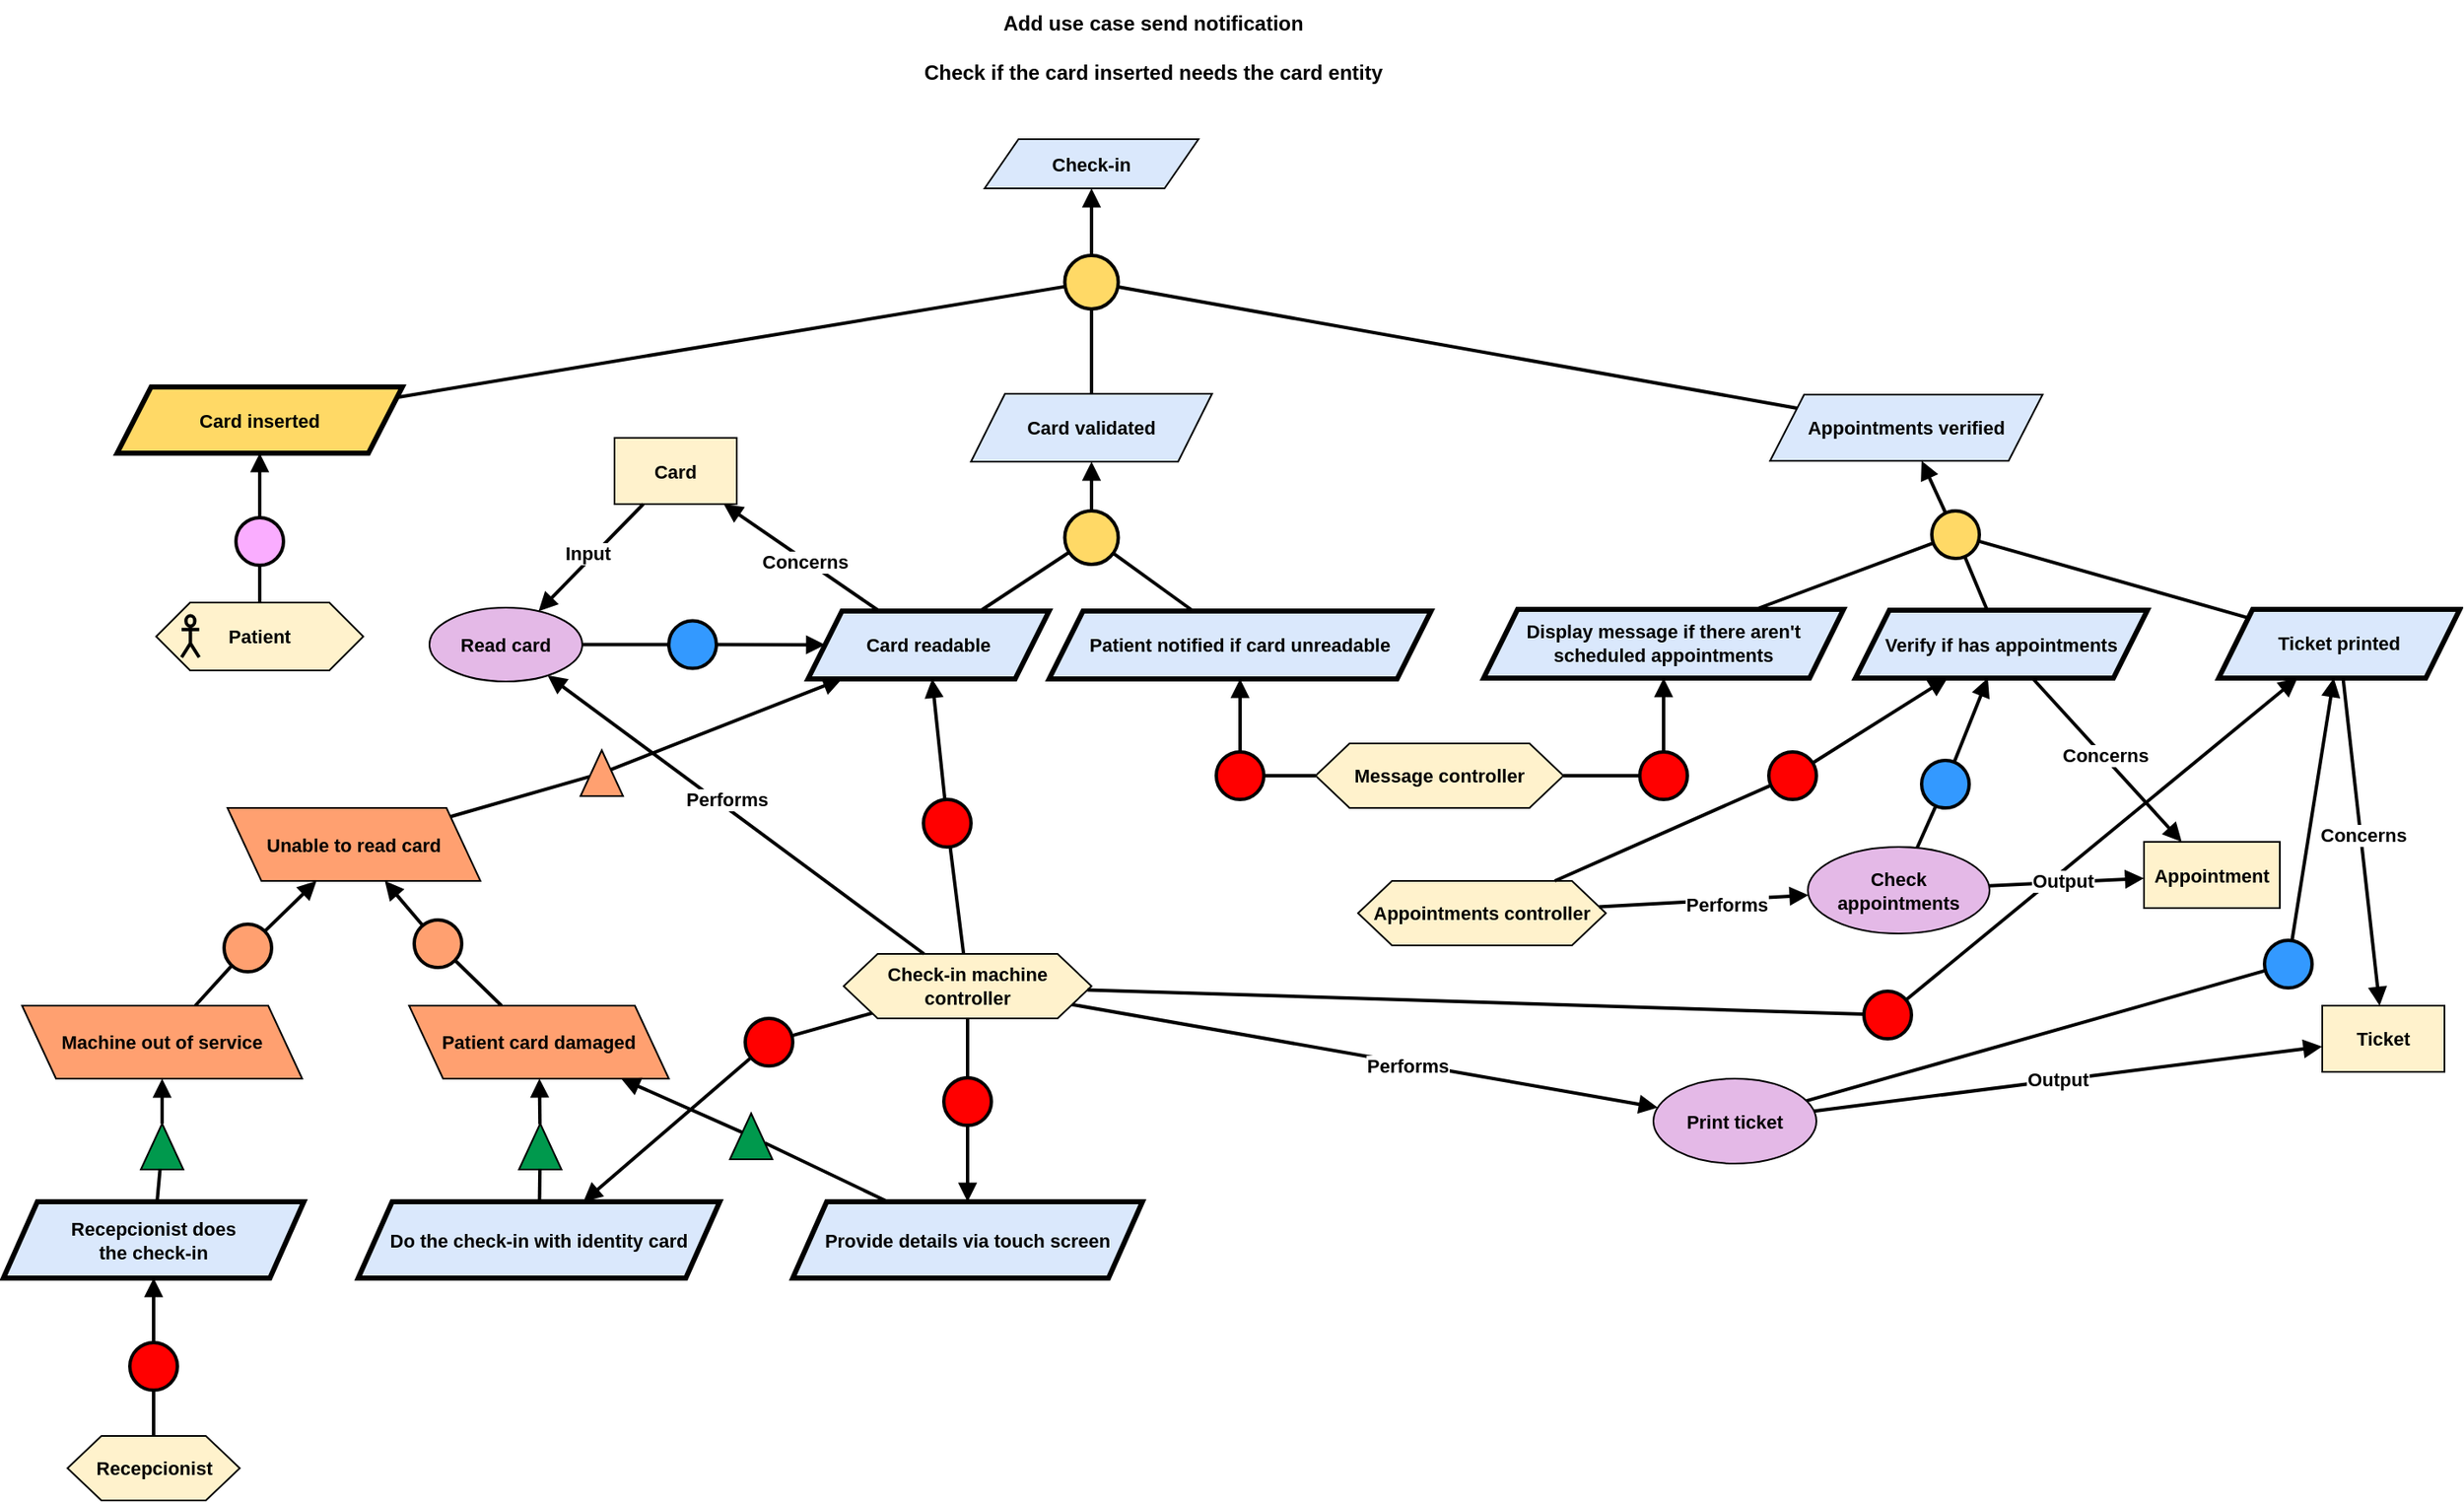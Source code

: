 <mxfile version="24.4.10" type="github">
  <diagram name="Page-1" id="M_wEQLcIumDKBrQ4-JNB">
    <mxGraphModel dx="6541" dy="-281" grid="0" gridSize="10" guides="1" tooltips="1" connect="1" arrows="1" fold="1" page="0" pageScale="1" pageWidth="827" pageHeight="1169" math="0" shadow="0">
      <root>
        <mxCell id="0" />
        <mxCell id="1" parent="0" />
        <mxCell id="zLI2AMJi-wSZZjypVPkk-1" value="&lt;b&gt;Card inserted&lt;/b&gt;" style="shape=parallelogram;perimeter=parallelogramPerimeter;whiteSpace=wrap;html=1;fixedSize=1;fillColor=#FFD966;strokeColor=#000000;strokeWidth=3;fontFamily=Helvetica;fontSize=11;fontColor=default;labelBackgroundColor=none;" parent="1" vertex="1">
          <mxGeometry x="-5234" y="1269" width="168" height="39" as="geometry" />
        </mxCell>
        <mxCell id="zLI2AMJi-wSZZjypVPkk-2" value="" style="ellipse;whiteSpace=wrap;html=1;aspect=fixed;fillColor=#FAADFF;strokeWidth=2;fontFamily=Helvetica;fontSize=11;fontColor=default;labelBackgroundColor=default;" parent="1" vertex="1">
          <mxGeometry x="-5164" y="1346" width="28" height="28" as="geometry" />
        </mxCell>
        <mxCell id="zLI2AMJi-wSZZjypVPkk-3" value="" style="endArrow=block;html=1;rounded=0;endFill=1;strokeWidth=2;strokeColor=default;align=center;verticalAlign=middle;fontFamily=Helvetica;fontSize=11;fontColor=default;labelBackgroundColor=default;" parent="1" source="zLI2AMJi-wSZZjypVPkk-2" target="zLI2AMJi-wSZZjypVPkk-1" edge="1">
          <mxGeometry width="50" height="50" relative="1" as="geometry">
            <mxPoint x="-5184.065" y="1419.222" as="sourcePoint" />
            <mxPoint x="-4910.758" y="1511.844" as="targetPoint" />
          </mxGeometry>
        </mxCell>
        <mxCell id="zLI2AMJi-wSZZjypVPkk-4" value="" style="endArrow=none;html=1;rounded=0;strokeWidth=2;strokeColor=default;align=center;verticalAlign=middle;fontFamily=Helvetica;fontSize=11;fontColor=default;labelBackgroundColor=default;" parent="1" source="zLI2AMJi-wSZZjypVPkk-20" target="zLI2AMJi-wSZZjypVPkk-2" edge="1">
          <mxGeometry width="50" height="50" relative="1" as="geometry">
            <mxPoint x="-5234.676" y="1420" as="sourcePoint" />
            <mxPoint x="-5160.06" y="1417.25" as="targetPoint" />
          </mxGeometry>
        </mxCell>
        <mxCell id="zLI2AMJi-wSZZjypVPkk-5" value="" style="ellipse;whiteSpace=wrap;html=1;aspect=fixed;fillColor=#FFD966;strokeWidth=2;" parent="1" vertex="1">
          <mxGeometry x="-4675.75" y="1191.5" width="31.5" height="31.5" as="geometry" />
        </mxCell>
        <mxCell id="zLI2AMJi-wSZZjypVPkk-6" value="" style="endArrow=none;html=1;rounded=0;strokeWidth=2;" parent="1" source="zLI2AMJi-wSZZjypVPkk-1" target="zLI2AMJi-wSZZjypVPkk-5" edge="1">
          <mxGeometry width="50" height="50" relative="1" as="geometry">
            <mxPoint x="-4718" y="1317" as="sourcePoint" />
            <mxPoint x="-4693" y="1253" as="targetPoint" />
          </mxGeometry>
        </mxCell>
        <mxCell id="zLI2AMJi-wSZZjypVPkk-7" value="" style="endArrow=block;html=1;rounded=0;endFill=1;strokeWidth=2;" parent="1" source="zLI2AMJi-wSZZjypVPkk-5" target="zLI2AMJi-wSZZjypVPkk-8" edge="1">
          <mxGeometry width="50" height="50" relative="1" as="geometry">
            <mxPoint x="-4659.75" y="1192" as="sourcePoint" />
            <mxPoint x="-4660" y="1125" as="targetPoint" />
          </mxGeometry>
        </mxCell>
        <mxCell id="zLI2AMJi-wSZZjypVPkk-8" value="&lt;b&gt;Check-in&lt;/b&gt;" style="shape=parallelogram;perimeter=parallelogramPerimeter;whiteSpace=wrap;html=1;fixedSize=1;fillColor=#dae8fc;strokeColor=#000000;fontFamily=Helvetica;fontSize=11;fontColor=default;labelBackgroundColor=none;" parent="1" vertex="1">
          <mxGeometry x="-4723" y="1123" width="126" height="29" as="geometry" />
        </mxCell>
        <mxCell id="zLI2AMJi-wSZZjypVPkk-9" value="&lt;b&gt;Appointments verified&lt;/b&gt;" style="shape=parallelogram;perimeter=parallelogramPerimeter;whiteSpace=wrap;html=1;fixedSize=1;fillColor=#dae8fc;strokeColor=#000000;fontFamily=Helvetica;fontSize=11;fontColor=default;labelBackgroundColor=none;" parent="1" vertex="1">
          <mxGeometry x="-4260.24" y="1273.5" width="160.49" height="39" as="geometry" />
        </mxCell>
        <mxCell id="zLI2AMJi-wSZZjypVPkk-10" value="&lt;div&gt;&lt;b&gt;Check-in machine controller&lt;/b&gt;&lt;/div&gt;" style="shape=hexagon;perimeter=hexagonPerimeter2;whiteSpace=wrap;html=1;fixedSize=1;fillColor=#FFF2CC;fontFamily=Helvetica;fontSize=11;fontColor=default;labelBackgroundColor=none;" parent="1" vertex="1">
          <mxGeometry x="-4806" y="1603" width="146" height="38" as="geometry" />
        </mxCell>
        <mxCell id="zLI2AMJi-wSZZjypVPkk-11" value="" style="ellipse;whiteSpace=wrap;html=1;aspect=fixed;fillColor=#FF0000;strokeWidth=2;" parent="1" vertex="1">
          <mxGeometry x="-4205" y="1625.0" width="28" height="28" as="geometry" />
        </mxCell>
        <mxCell id="zLI2AMJi-wSZZjypVPkk-12" value="" style="endArrow=none;html=1;rounded=0;strokeWidth=2;" parent="1" source="zLI2AMJi-wSZZjypVPkk-10" target="zLI2AMJi-wSZZjypVPkk-11" edge="1">
          <mxGeometry width="50" height="50" relative="1" as="geometry">
            <mxPoint x="-4173.24" y="1624.1" as="sourcePoint" />
            <mxPoint x="-4143.24" y="1611.1" as="targetPoint" />
          </mxGeometry>
        </mxCell>
        <mxCell id="zLI2AMJi-wSZZjypVPkk-13" value="" style="endArrow=block;html=1;rounded=0;endFill=1;strokeWidth=2;" parent="1" source="zLI2AMJi-wSZZjypVPkk-11" target="zLI2AMJi-wSZZjypVPkk-17" edge="1">
          <mxGeometry width="50" height="50" relative="1" as="geometry">
            <mxPoint x="-4146.24" y="1620.1" as="sourcePoint" />
            <mxPoint x="-4090.331" y="1608.628" as="targetPoint" />
          </mxGeometry>
        </mxCell>
        <mxCell id="zLI2AMJi-wSZZjypVPkk-14" value="" style="endArrow=block;html=1;rounded=0;endFill=1;strokeWidth=2;" parent="1" source="zLI2AMJi-wSZZjypVPkk-15" target="zLI2AMJi-wSZZjypVPkk-9" edge="1">
          <mxGeometry width="50" height="50" relative="1" as="geometry">
            <mxPoint x="-4280.15" y="1370.4" as="sourcePoint" />
            <mxPoint x="-4280.15" y="1322.4" as="targetPoint" />
          </mxGeometry>
        </mxCell>
        <mxCell id="zLI2AMJi-wSZZjypVPkk-15" value="" style="ellipse;whiteSpace=wrap;html=1;aspect=fixed;fillColor=#FFD966;strokeWidth=2;" parent="1" vertex="1">
          <mxGeometry x="-4165.0" y="1342" width="28" height="28" as="geometry" />
        </mxCell>
        <mxCell id="zLI2AMJi-wSZZjypVPkk-16" value="" style="endArrow=none;html=1;rounded=0;strokeWidth=2;" parent="1" source="zLI2AMJi-wSZZjypVPkk-23" target="zLI2AMJi-wSZZjypVPkk-15" edge="1">
          <mxGeometry width="50" height="50" relative="1" as="geometry">
            <mxPoint x="-4280.125" y="1443.4" as="sourcePoint" />
            <mxPoint x="-4166.15" y="1460.4" as="targetPoint" />
          </mxGeometry>
        </mxCell>
        <mxCell id="zLI2AMJi-wSZZjypVPkk-17" value="&lt;b&gt;Ticket printed&lt;/b&gt;" style="shape=parallelogram;perimeter=parallelogramPerimeter;whiteSpace=wrap;html=1;fixedSize=1;fillColor=#dae8fc;strokeColor=#000000;strokeWidth=3;fontFamily=Helvetica;fontSize=11;fontColor=default;labelBackgroundColor=none;" parent="1" vertex="1">
          <mxGeometry x="-3996" y="1400" width="142" height="40.5" as="geometry" />
        </mxCell>
        <mxCell id="zLI2AMJi-wSZZjypVPkk-18" value="" style="endArrow=none;html=1;rounded=0;strokeWidth=2;" parent="1" source="zLI2AMJi-wSZZjypVPkk-17" target="zLI2AMJi-wSZZjypVPkk-15" edge="1">
          <mxGeometry width="50" height="50" relative="1" as="geometry">
            <mxPoint x="-3943.5" y="1331" as="sourcePoint" />
            <mxPoint x="-4482.5" y="1220" as="targetPoint" />
          </mxGeometry>
        </mxCell>
        <mxCell id="zLI2AMJi-wSZZjypVPkk-19" value="" style="group" parent="1" vertex="1" connectable="0">
          <mxGeometry x="-5211" y="1396" width="122" height="40" as="geometry" />
        </mxCell>
        <mxCell id="zLI2AMJi-wSZZjypVPkk-20" value="&lt;div&gt;&lt;b&gt;Patient&lt;/b&gt;&lt;/div&gt;" style="shape=hexagon;perimeter=hexagonPerimeter2;whiteSpace=wrap;html=1;fixedSize=1;fillColor=#FFF2CC;fontFamily=Helvetica;fontSize=11;fontColor=default;labelBackgroundColor=none;" parent="zLI2AMJi-wSZZjypVPkk-19" vertex="1">
          <mxGeometry width="122" height="40" as="geometry" />
        </mxCell>
        <mxCell id="zLI2AMJi-wSZZjypVPkk-21" value="" style="shape=umlActor;verticalLabelPosition=bottom;verticalAlign=top;html=1;outlineConnect=0;fillColor=none;strokeWidth=2;fontFamily=Helvetica;fontSize=11;fontColor=default;labelBackgroundColor=default;" parent="zLI2AMJi-wSZZjypVPkk-19" vertex="1">
          <mxGeometry x="14.983" y="7.75" width="10.373" height="24.5" as="geometry" />
        </mxCell>
        <mxCell id="zLI2AMJi-wSZZjypVPkk-22" value="" style="endArrow=none;html=1;rounded=0;strokeWidth=2;" parent="1" source="zLI2AMJi-wSZZjypVPkk-9" target="zLI2AMJi-wSZZjypVPkk-5" edge="1">
          <mxGeometry width="50" height="50" relative="1" as="geometry">
            <mxPoint x="-4329" y="1282" as="sourcePoint" />
            <mxPoint x="-4473" y="1241" as="targetPoint" />
          </mxGeometry>
        </mxCell>
        <mxCell id="zLI2AMJi-wSZZjypVPkk-23" value="&lt;b&gt;Verify if has appointments&lt;/b&gt;" style="shape=parallelogram;perimeter=parallelogramPerimeter;whiteSpace=wrap;html=1;fixedSize=1;fillColor=#dae8fc;strokeColor=#000000;strokeWidth=3;fontFamily=Helvetica;fontSize=11;fontColor=default;labelBackgroundColor=none;" parent="1" vertex="1">
          <mxGeometry x="-4210" y="1400.5" width="172" height="40" as="geometry" />
        </mxCell>
        <mxCell id="zLI2AMJi-wSZZjypVPkk-24" value="&lt;b&gt;Card validated&lt;/b&gt;" style="shape=parallelogram;perimeter=parallelogramPerimeter;whiteSpace=wrap;html=1;fixedSize=1;fillColor=#dae8fc;strokeColor=#000000;strokeWidth=1;fontFamily=Helvetica;fontSize=11;fontColor=default;labelBackgroundColor=none;" parent="1" vertex="1">
          <mxGeometry x="-4731" y="1273" width="142" height="40" as="geometry" />
        </mxCell>
        <mxCell id="zLI2AMJi-wSZZjypVPkk-25" value="" style="endArrow=none;html=1;rounded=0;strokeWidth=2;" parent="1" source="zLI2AMJi-wSZZjypVPkk-24" target="zLI2AMJi-wSZZjypVPkk-5" edge="1">
          <mxGeometry width="50" height="50" relative="1" as="geometry">
            <mxPoint x="-4488" y="1284" as="sourcePoint" />
            <mxPoint x="-4488" y="1252" as="targetPoint" />
          </mxGeometry>
        </mxCell>
        <mxCell id="zLI2AMJi-wSZZjypVPkk-26" value="&lt;div&gt;&lt;b&gt;Message controller&lt;/b&gt;&lt;/div&gt;" style="shape=hexagon;perimeter=hexagonPerimeter2;whiteSpace=wrap;html=1;fixedSize=1;fillColor=#FFF2CC;fontFamily=Helvetica;fontSize=11;fontColor=default;labelBackgroundColor=none;" parent="1" vertex="1">
          <mxGeometry x="-4528" y="1479" width="146" height="38" as="geometry" />
        </mxCell>
        <mxCell id="zLI2AMJi-wSZZjypVPkk-27" value="&lt;b&gt;Card readable&lt;/b&gt;" style="shape=parallelogram;perimeter=parallelogramPerimeter;whiteSpace=wrap;html=1;fixedSize=1;fillColor=#dae8fc;strokeColor=#000000;strokeWidth=3;fontFamily=Helvetica;fontSize=11;fontColor=default;labelBackgroundColor=none;" parent="1" vertex="1">
          <mxGeometry x="-4827" y="1401" width="142" height="40" as="geometry" />
        </mxCell>
        <mxCell id="zLI2AMJi-wSZZjypVPkk-28" value="" style="ellipse;whiteSpace=wrap;html=1;aspect=fixed;fillColor=#FFD966;strokeWidth=2;" parent="1" vertex="1">
          <mxGeometry x="-4675.75" y="1342" width="31.5" height="31.5" as="geometry" />
        </mxCell>
        <mxCell id="zLI2AMJi-wSZZjypVPkk-29" value="" style="endArrow=block;html=1;rounded=0;endFill=1;strokeWidth=2;" parent="1" source="zLI2AMJi-wSZZjypVPkk-28" target="zLI2AMJi-wSZZjypVPkk-24" edge="1">
          <mxGeometry width="50" height="50" relative="1" as="geometry">
            <mxPoint x="-4690" y="1342" as="sourcePoint" />
            <mxPoint x="-4690" y="1302" as="targetPoint" />
          </mxGeometry>
        </mxCell>
        <mxCell id="zLI2AMJi-wSZZjypVPkk-30" value="" style="endArrow=none;html=1;rounded=0;strokeWidth=2;" parent="1" source="zLI2AMJi-wSZZjypVPkk-27" target="zLI2AMJi-wSZZjypVPkk-28" edge="1">
          <mxGeometry width="50" height="50" relative="1" as="geometry">
            <mxPoint x="-4688" y="1399" as="sourcePoint" />
            <mxPoint x="-4665" y="1372" as="targetPoint" />
          </mxGeometry>
        </mxCell>
        <mxCell id="zLI2AMJi-wSZZjypVPkk-31" value="&lt;b&gt;Patient notified if card unreadable&lt;/b&gt;" style="shape=parallelogram;perimeter=parallelogramPerimeter;whiteSpace=wrap;html=1;fixedSize=1;fillColor=#dae8fc;strokeColor=#000000;strokeWidth=3;fontFamily=Helvetica;fontSize=11;fontColor=default;labelBackgroundColor=none;" parent="1" vertex="1">
          <mxGeometry x="-4685" y="1401" width="225" height="40" as="geometry" />
        </mxCell>
        <mxCell id="zLI2AMJi-wSZZjypVPkk-32" value="" style="ellipse;whiteSpace=wrap;html=1;aspect=fixed;fillColor=#FF0000;strokeWidth=2;" parent="1" vertex="1">
          <mxGeometry x="-4586.5" y="1484" width="28" height="28" as="geometry" />
        </mxCell>
        <mxCell id="zLI2AMJi-wSZZjypVPkk-33" value="" style="endArrow=none;html=1;rounded=0;strokeWidth=2;" parent="1" source="zLI2AMJi-wSZZjypVPkk-26" target="zLI2AMJi-wSZZjypVPkk-32" edge="1">
          <mxGeometry width="50" height="50" relative="1" as="geometry">
            <mxPoint x="-4457" y="1510" as="sourcePoint" />
            <mxPoint x="-4385" y="1536" as="targetPoint" />
          </mxGeometry>
        </mxCell>
        <mxCell id="zLI2AMJi-wSZZjypVPkk-34" value="" style="endArrow=block;html=1;rounded=0;endFill=1;strokeWidth=2;" parent="1" source="zLI2AMJi-wSZZjypVPkk-32" target="zLI2AMJi-wSZZjypVPkk-31" edge="1">
          <mxGeometry width="50" height="50" relative="1" as="geometry">
            <mxPoint x="-4675" y="1647" as="sourcePoint" />
            <mxPoint x="-4744" y="1515" as="targetPoint" />
          </mxGeometry>
        </mxCell>
        <mxCell id="zLI2AMJi-wSZZjypVPkk-35" value="" style="ellipse;whiteSpace=wrap;html=1;aspect=fixed;fillColor=#FF0000;strokeWidth=2;" parent="1" vertex="1">
          <mxGeometry x="-4759" y="1512" width="28" height="28" as="geometry" />
        </mxCell>
        <mxCell id="zLI2AMJi-wSZZjypVPkk-36" value="" style="endArrow=none;html=1;rounded=0;strokeWidth=2;" parent="1" source="zLI2AMJi-wSZZjypVPkk-10" target="zLI2AMJi-wSZZjypVPkk-35" edge="1">
          <mxGeometry width="50" height="50" relative="1" as="geometry">
            <mxPoint x="-4400.15" y="1564.4" as="sourcePoint" />
            <mxPoint x="-4386.996" y="1807.606" as="targetPoint" />
            <Array as="points" />
          </mxGeometry>
        </mxCell>
        <mxCell id="zLI2AMJi-wSZZjypVPkk-37" value="" style="endArrow=block;html=1;rounded=0;endFill=1;strokeWidth=2;" parent="1" source="zLI2AMJi-wSZZjypVPkk-35" target="zLI2AMJi-wSZZjypVPkk-27" edge="1">
          <mxGeometry width="50" height="50" relative="1" as="geometry">
            <mxPoint x="-4548" y="1591" as="sourcePoint" />
            <mxPoint x="-4617" y="1459" as="targetPoint" />
          </mxGeometry>
        </mxCell>
        <mxCell id="zLI2AMJi-wSZZjypVPkk-38" value="" style="endArrow=none;html=1;rounded=0;strokeWidth=2;" parent="1" source="zLI2AMJi-wSZZjypVPkk-31" target="zLI2AMJi-wSZZjypVPkk-28" edge="1">
          <mxGeometry width="50" height="50" relative="1" as="geometry">
            <mxPoint x="-4739" y="1429" as="sourcePoint" />
            <mxPoint x="-4729" y="1396" as="targetPoint" />
          </mxGeometry>
        </mxCell>
        <mxCell id="zLI2AMJi-wSZZjypVPkk-39" value="&lt;b&gt;Display message if there aren&#39;t &lt;br&gt;scheduled appointments&lt;/b&gt;" style="shape=parallelogram;perimeter=parallelogramPerimeter;whiteSpace=wrap;html=1;fixedSize=1;fillColor=#dae8fc;strokeColor=#000000;strokeWidth=3;fontFamily=Helvetica;fontSize=11;fontColor=default;labelBackgroundColor=none;" parent="1" vertex="1">
          <mxGeometry x="-4429" y="1400" width="212" height="40.5" as="geometry" />
        </mxCell>
        <mxCell id="zLI2AMJi-wSZZjypVPkk-40" value="" style="endArrow=none;html=1;rounded=0;strokeWidth=2;" parent="1" source="zLI2AMJi-wSZZjypVPkk-39" target="zLI2AMJi-wSZZjypVPkk-15" edge="1">
          <mxGeometry width="50" height="50" relative="1" as="geometry">
            <mxPoint x="-4102" y="1397" as="sourcePoint" />
            <mxPoint x="-4152" y="1358" as="targetPoint" />
          </mxGeometry>
        </mxCell>
        <mxCell id="zLI2AMJi-wSZZjypVPkk-41" value="" style="ellipse;whiteSpace=wrap;html=1;aspect=fixed;fillColor=#FF0000;strokeWidth=2;" parent="1" vertex="1">
          <mxGeometry x="-4337" y="1484" width="28" height="28" as="geometry" />
        </mxCell>
        <mxCell id="zLI2AMJi-wSZZjypVPkk-42" value="" style="endArrow=none;html=1;rounded=0;strokeWidth=2;" parent="1" source="zLI2AMJi-wSZZjypVPkk-26" target="zLI2AMJi-wSZZjypVPkk-41" edge="1">
          <mxGeometry width="50" height="50" relative="1" as="geometry">
            <mxPoint x="-4066.5" y="1569" as="sourcePoint" />
            <mxPoint x="-3879.5" y="1584" as="targetPoint" />
          </mxGeometry>
        </mxCell>
        <mxCell id="zLI2AMJi-wSZZjypVPkk-43" value="" style="endArrow=block;html=1;rounded=0;endFill=1;strokeWidth=2;" parent="1" source="zLI2AMJi-wSZZjypVPkk-41" target="zLI2AMJi-wSZZjypVPkk-39" edge="1">
          <mxGeometry width="50" height="50" relative="1" as="geometry">
            <mxPoint x="-4259.74" y="1691.5" as="sourcePoint" />
            <mxPoint x="-4137.74" y="1487.5" as="targetPoint" />
          </mxGeometry>
        </mxCell>
        <mxCell id="zLI2AMJi-wSZZjypVPkk-44" value="&lt;b&gt;Check appointments&lt;/b&gt;" style="ellipse;whiteSpace=wrap;html=1;fillColor=#E4B9E7;strokeColor=#000000;fontFamily=Helvetica;fontSize=11;fontColor=default;labelBackgroundColor=none;" parent="1" vertex="1">
          <mxGeometry x="-4238" y="1540" width="107" height="51" as="geometry" />
        </mxCell>
        <mxCell id="zLI2AMJi-wSZZjypVPkk-45" value="&lt;div&gt;&lt;b&gt;Appointments controller&lt;/b&gt;&lt;/div&gt;" style="shape=hexagon;perimeter=hexagonPerimeter2;whiteSpace=wrap;html=1;fixedSize=1;fillColor=#FFF2CC;fontFamily=Helvetica;fontSize=11;fontColor=default;labelBackgroundColor=none;" parent="1" vertex="1">
          <mxGeometry x="-4503" y="1560" width="146" height="38" as="geometry" />
        </mxCell>
        <mxCell id="zLI2AMJi-wSZZjypVPkk-46" value="" style="ellipse;whiteSpace=wrap;html=1;aspect=fixed;fillColor=#FF0000;strokeWidth=2;" parent="1" vertex="1">
          <mxGeometry x="-4261" y="1484" width="28" height="28" as="geometry" />
        </mxCell>
        <mxCell id="zLI2AMJi-wSZZjypVPkk-47" value="" style="endArrow=none;html=1;rounded=0;strokeWidth=2;" parent="1" source="zLI2AMJi-wSZZjypVPkk-45" target="zLI2AMJi-wSZZjypVPkk-46" edge="1">
          <mxGeometry width="50" height="50" relative="1" as="geometry">
            <mxPoint x="-4259.15" y="1625.9" as="sourcePoint" />
            <mxPoint x="-4187.15" y="1651.9" as="targetPoint" />
          </mxGeometry>
        </mxCell>
        <mxCell id="zLI2AMJi-wSZZjypVPkk-48" value="" style="endArrow=block;html=1;rounded=0;endFill=1;strokeWidth=2;" parent="1" source="zLI2AMJi-wSZZjypVPkk-46" target="zLI2AMJi-wSZZjypVPkk-23" edge="1">
          <mxGeometry width="50" height="50" relative="1" as="geometry">
            <mxPoint x="-4251.15" y="1673.9" as="sourcePoint" />
            <mxPoint x="-4113" y="1454" as="targetPoint" />
          </mxGeometry>
        </mxCell>
        <mxCell id="zLI2AMJi-wSZZjypVPkk-49" value="" style="ellipse;whiteSpace=wrap;html=1;aspect=fixed;fillColor=#3399FF;strokeWidth=2;" parent="1" vertex="1">
          <mxGeometry x="-4171" y="1489" width="28" height="28" as="geometry" />
        </mxCell>
        <mxCell id="zLI2AMJi-wSZZjypVPkk-50" value="" style="endArrow=block;html=1;rounded=0;endFill=1;strokeWidth=2;" parent="1" source="zLI2AMJi-wSZZjypVPkk-49" target="zLI2AMJi-wSZZjypVPkk-23" edge="1">
          <mxGeometry width="50" height="50" relative="1" as="geometry">
            <mxPoint x="-4217.005" y="1513.972" as="sourcePoint" />
            <mxPoint x="-4221" y="1469" as="targetPoint" />
            <Array as="points" />
          </mxGeometry>
        </mxCell>
        <mxCell id="zLI2AMJi-wSZZjypVPkk-51" value="" style="endArrow=none;html=1;rounded=0;strokeWidth=2;" parent="1" source="zLI2AMJi-wSZZjypVPkk-44" target="zLI2AMJi-wSZZjypVPkk-49" edge="1">
          <mxGeometry width="50" height="50" relative="1" as="geometry">
            <mxPoint x="-4218" y="1576" as="sourcePoint" />
            <mxPoint x="-4193" y="1512" as="targetPoint" />
          </mxGeometry>
        </mxCell>
        <mxCell id="zLI2AMJi-wSZZjypVPkk-52" value="" style="endArrow=block;html=1;rounded=0;endFill=1;strokeWidth=2;" parent="1" source="zLI2AMJi-wSZZjypVPkk-45" target="zLI2AMJi-wSZZjypVPkk-44" edge="1">
          <mxGeometry width="50" height="50" relative="1" as="geometry">
            <mxPoint x="-4116.24" y="1680" as="sourcePoint" />
            <mxPoint x="-4232.24" y="1672" as="targetPoint" />
          </mxGeometry>
        </mxCell>
        <mxCell id="zLI2AMJi-wSZZjypVPkk-53" value="&lt;b&gt;Performs&lt;/b&gt;" style="edgeLabel;html=1;align=center;verticalAlign=middle;resizable=0;points=[];" parent="zLI2AMJi-wSZZjypVPkk-52" vertex="1" connectable="0">
          <mxGeometry x="0.112" y="-1" relative="1" as="geometry">
            <mxPoint x="6" y="1" as="offset" />
          </mxGeometry>
        </mxCell>
        <mxCell id="zLI2AMJi-wSZZjypVPkk-54" value="&lt;b&gt;Ticket&lt;/b&gt;" style="rounded=0;whiteSpace=wrap;html=1;fillColor=#FFF2CC;fontFamily=Helvetica;fontSize=11;fontColor=default;labelBackgroundColor=none;" parent="1" vertex="1">
          <mxGeometry x="-3935" y="1633.5" width="72" height="39" as="geometry" />
        </mxCell>
        <mxCell id="zLI2AMJi-wSZZjypVPkk-55" value="" style="endArrow=block;html=1;rounded=0;endFill=1;strokeWidth=2;" parent="1" source="zLI2AMJi-wSZZjypVPkk-17" target="zLI2AMJi-wSZZjypVPkk-54" edge="1">
          <mxGeometry width="50" height="50" relative="1" as="geometry">
            <mxPoint x="-3799" y="1476" as="sourcePoint" />
            <mxPoint x="-3707" y="1659" as="targetPoint" />
          </mxGeometry>
        </mxCell>
        <mxCell id="zLI2AMJi-wSZZjypVPkk-56" value="&lt;b&gt;Concerns&lt;/b&gt;" style="edgeLabel;html=1;align=center;verticalAlign=middle;resizable=0;points=[];" parent="zLI2AMJi-wSZZjypVPkk-55" vertex="1" connectable="0">
          <mxGeometry x="-0.044" y="1" relative="1" as="geometry">
            <mxPoint as="offset" />
          </mxGeometry>
        </mxCell>
        <mxCell id="zLI2AMJi-wSZZjypVPkk-57" value="" style="ellipse;whiteSpace=wrap;html=1;aspect=fixed;fillColor=#3399FF;strokeWidth=2;" parent="1" vertex="1">
          <mxGeometry x="-3969" y="1595" width="28" height="28" as="geometry" />
        </mxCell>
        <mxCell id="zLI2AMJi-wSZZjypVPkk-58" value="" style="endArrow=block;html=1;rounded=0;endFill=1;strokeWidth=2;" parent="1" source="zLI2AMJi-wSZZjypVPkk-57" target="zLI2AMJi-wSZZjypVPkk-17" edge="1">
          <mxGeometry width="50" height="50" relative="1" as="geometry">
            <mxPoint x="-3737.005" y="1574.972" as="sourcePoint" />
            <mxPoint x="-3741" y="1530" as="targetPoint" />
          </mxGeometry>
        </mxCell>
        <mxCell id="zLI2AMJi-wSZZjypVPkk-59" value="" style="endArrow=none;html=1;rounded=0;strokeWidth=2;" parent="1" source="zLI2AMJi-wSZZjypVPkk-60" target="zLI2AMJi-wSZZjypVPkk-57" edge="1">
          <mxGeometry width="50" height="50" relative="1" as="geometry">
            <mxPoint x="-3738" y="1637" as="sourcePoint" />
            <mxPoint x="-3713" y="1573" as="targetPoint" />
          </mxGeometry>
        </mxCell>
        <mxCell id="zLI2AMJi-wSZZjypVPkk-60" value="&lt;b&gt;Print ticket&lt;/b&gt;" style="ellipse;whiteSpace=wrap;html=1;fillColor=#E4B9E7;strokeColor=#000000;fontFamily=Helvetica;fontSize=11;fontColor=default;labelBackgroundColor=none;" parent="1" vertex="1">
          <mxGeometry x="-4329" y="1676.5" width="96" height="50" as="geometry" />
        </mxCell>
        <mxCell id="zLI2AMJi-wSZZjypVPkk-61" value="" style="endArrow=block;html=1;rounded=0;endFill=1;strokeWidth=2;" parent="1" source="zLI2AMJi-wSZZjypVPkk-10" target="zLI2AMJi-wSZZjypVPkk-60" edge="1">
          <mxGeometry width="50" height="50" relative="1" as="geometry">
            <mxPoint x="-3973" y="1666" as="sourcePoint" />
            <mxPoint x="-4113" y="1760" as="targetPoint" />
          </mxGeometry>
        </mxCell>
        <mxCell id="zLI2AMJi-wSZZjypVPkk-62" value="&lt;b&gt;Performs&lt;/b&gt;" style="edgeLabel;html=1;align=center;verticalAlign=middle;resizable=0;points=[];" parent="zLI2AMJi-wSZZjypVPkk-61" vertex="1" connectable="0">
          <mxGeometry x="0.112" y="-1" relative="1" as="geometry">
            <mxPoint x="6" y="1" as="offset" />
          </mxGeometry>
        </mxCell>
        <mxCell id="zLI2AMJi-wSZZjypVPkk-63" value="" style="endArrow=block;html=1;rounded=0;endFill=1;strokeWidth=2;" parent="1" source="zLI2AMJi-wSZZjypVPkk-60" target="zLI2AMJi-wSZZjypVPkk-54" edge="1">
          <mxGeometry width="50" height="50" relative="1" as="geometry">
            <mxPoint x="-3742" y="1679" as="sourcePoint" />
            <mxPoint x="-3674" y="1600" as="targetPoint" />
          </mxGeometry>
        </mxCell>
        <mxCell id="zLI2AMJi-wSZZjypVPkk-64" value="&lt;b&gt;Output&lt;/b&gt;" style="edgeLabel;html=1;align=center;verticalAlign=middle;resizable=0;points=[];" parent="zLI2AMJi-wSZZjypVPkk-63" vertex="1" connectable="0">
          <mxGeometry x="-0.044" y="1" relative="1" as="geometry">
            <mxPoint as="offset" />
          </mxGeometry>
        </mxCell>
        <mxCell id="zLI2AMJi-wSZZjypVPkk-65" value="Unable to read card" style="shape=parallelogram;perimeter=parallelogramPerimeter;whiteSpace=wrap;html=1;fixedSize=1;fillColor=#FFA070;fontStyle=1;fontFamily=Helvetica;fontSize=11;fontColor=default;labelBackgroundColor=none;flipH=1;flipV=0;" parent="1" vertex="1">
          <mxGeometry x="-5169" y="1517" width="149" height="43" as="geometry" />
        </mxCell>
        <mxCell id="zLI2AMJi-wSZZjypVPkk-66" value="" style="endArrow=block;html=1;rounded=0;endFill=1;strokeWidth=2;" parent="1" source="zLI2AMJi-wSZZjypVPkk-68" target="zLI2AMJi-wSZZjypVPkk-27" edge="1">
          <mxGeometry width="50" height="50" relative="1" as="geometry">
            <mxPoint x="-4763.5" y="1459.5" as="sourcePoint" />
            <mxPoint x="-4851.5" y="1457.5" as="targetPoint" />
          </mxGeometry>
        </mxCell>
        <mxCell id="zLI2AMJi-wSZZjypVPkk-67" value="" style="endArrow=none;html=1;rounded=0;strokeWidth=2;" parent="1" source="zLI2AMJi-wSZZjypVPkk-65" target="zLI2AMJi-wSZZjypVPkk-68" edge="1">
          <mxGeometry width="50" height="50" relative="1" as="geometry">
            <mxPoint x="-4851.5" y="1540.5" as="sourcePoint" />
            <mxPoint x="-4773.256" y="1494.498" as="targetPoint" />
          </mxGeometry>
        </mxCell>
        <mxCell id="zLI2AMJi-wSZZjypVPkk-68" value="" style="triangle;whiteSpace=wrap;html=1;rotation=-90;fillColor=#FFA070;" parent="1" vertex="1">
          <mxGeometry x="-4962" y="1484" width="27" height="25" as="geometry" />
        </mxCell>
        <mxCell id="zLI2AMJi-wSZZjypVPkk-69" value="" style="ellipse;whiteSpace=wrap;html=1;aspect=fixed;fillColor=#FFA070;strokeWidth=2;" parent="1" vertex="1">
          <mxGeometry x="-5171" y="1585.5" width="28" height="28" as="geometry" />
        </mxCell>
        <mxCell id="zLI2AMJi-wSZZjypVPkk-70" value="" style="endArrow=block;html=1;rounded=0;endFill=1;strokeWidth=2;" parent="1" source="zLI2AMJi-wSZZjypVPkk-69" target="zLI2AMJi-wSZZjypVPkk-65" edge="1">
          <mxGeometry width="50" height="50" relative="1" as="geometry">
            <mxPoint x="-5120.005" y="1683.472" as="sourcePoint" />
            <mxPoint x="-5124" y="1638.5" as="targetPoint" />
          </mxGeometry>
        </mxCell>
        <mxCell id="zLI2AMJi-wSZZjypVPkk-71" value="" style="endArrow=none;html=1;rounded=0;strokeWidth=2;" parent="1" source="zLI2AMJi-wSZZjypVPkk-72" target="zLI2AMJi-wSZZjypVPkk-69" edge="1">
          <mxGeometry width="50" height="50" relative="1" as="geometry">
            <mxPoint x="-5127" y="1717.5" as="sourcePoint" />
            <mxPoint x="-5102" y="1653.5" as="targetPoint" />
          </mxGeometry>
        </mxCell>
        <mxCell id="zLI2AMJi-wSZZjypVPkk-72" value="Machine out of service" style="shape=parallelogram;perimeter=parallelogramPerimeter;whiteSpace=wrap;html=1;fixedSize=1;fillColor=#FFA070;fontStyle=1;fontFamily=Helvetica;fontSize=11;fontColor=default;labelBackgroundColor=none;flipH=1;flipV=0;" parent="1" vertex="1">
          <mxGeometry x="-5290" y="1633.5" width="165" height="43" as="geometry" />
        </mxCell>
        <mxCell id="zLI2AMJi-wSZZjypVPkk-73" value="" style="ellipse;whiteSpace=wrap;html=1;aspect=fixed;fillColor=#FFA070;strokeWidth=2;" parent="1" vertex="1">
          <mxGeometry x="-5059" y="1583" width="28" height="28" as="geometry" />
        </mxCell>
        <mxCell id="zLI2AMJi-wSZZjypVPkk-74" value="" style="endArrow=block;html=1;rounded=0;endFill=1;strokeWidth=2;" parent="1" source="zLI2AMJi-wSZZjypVPkk-73" target="zLI2AMJi-wSZZjypVPkk-65" edge="1">
          <mxGeometry width="50" height="50" relative="1" as="geometry">
            <mxPoint x="-5110.005" y="1693.472" as="sourcePoint" />
            <mxPoint x="-5098" y="1613.5" as="targetPoint" />
          </mxGeometry>
        </mxCell>
        <mxCell id="zLI2AMJi-wSZZjypVPkk-75" value="" style="endArrow=none;html=1;rounded=0;strokeWidth=2;" parent="1" source="zLI2AMJi-wSZZjypVPkk-76" target="zLI2AMJi-wSZZjypVPkk-73" edge="1">
          <mxGeometry width="50" height="50" relative="1" as="geometry">
            <mxPoint x="-5023" y="1705.5" as="sourcePoint" />
            <mxPoint x="-5092" y="1663.5" as="targetPoint" />
          </mxGeometry>
        </mxCell>
        <mxCell id="zLI2AMJi-wSZZjypVPkk-76" value="Patient card damaged" style="shape=parallelogram;perimeter=parallelogramPerimeter;whiteSpace=wrap;html=1;fixedSize=1;fillColor=#FFA070;fontStyle=1;fontFamily=Helvetica;fontSize=11;fontColor=default;labelBackgroundColor=none;flipH=1;flipV=0;" parent="1" vertex="1">
          <mxGeometry x="-5062" y="1633.5" width="153" height="43" as="geometry" />
        </mxCell>
        <mxCell id="zLI2AMJi-wSZZjypVPkk-77" value="" style="endArrow=block;html=1;rounded=0;endFill=1;strokeWidth=2;" parent="1" source="zLI2AMJi-wSZZjypVPkk-79" target="zLI2AMJi-wSZZjypVPkk-72" edge="1">
          <mxGeometry width="50" height="50" relative="1" as="geometry">
            <mxPoint x="-5107.5" y="1752.5" as="sourcePoint" />
            <mxPoint x="-5195.5" y="1750.5" as="targetPoint" />
          </mxGeometry>
        </mxCell>
        <mxCell id="zLI2AMJi-wSZZjypVPkk-78" value="" style="endArrow=none;html=1;rounded=0;strokeWidth=2;" parent="1" source="zLI2AMJi-wSZZjypVPkk-83" target="zLI2AMJi-wSZZjypVPkk-79" edge="1">
          <mxGeometry width="50" height="50" relative="1" as="geometry">
            <mxPoint x="-5257.5" y="1828.5" as="sourcePoint" />
            <mxPoint x="-5179.256" y="1782.498" as="targetPoint" />
          </mxGeometry>
        </mxCell>
        <mxCell id="zLI2AMJi-wSZZjypVPkk-79" value="" style="triangle;whiteSpace=wrap;html=1;rotation=-90;fillColor=#00994D;" parent="1" vertex="1">
          <mxGeometry x="-5221" y="1704" width="27" height="25" as="geometry" />
        </mxCell>
        <mxCell id="zLI2AMJi-wSZZjypVPkk-80" value="" style="endArrow=block;html=1;rounded=0;endFill=1;strokeWidth=2;" parent="1" source="zLI2AMJi-wSZZjypVPkk-82" target="zLI2AMJi-wSZZjypVPkk-76" edge="1">
          <mxGeometry width="50" height="50" relative="1" as="geometry">
            <mxPoint x="-4943.5" y="1765.5" as="sourcePoint" />
            <mxPoint x="-5031" y="1747.5" as="targetPoint" />
          </mxGeometry>
        </mxCell>
        <mxCell id="zLI2AMJi-wSZZjypVPkk-81" value="" style="endArrow=none;html=1;rounded=0;strokeWidth=2;" parent="1" source="zLI2AMJi-wSZZjypVPkk-84" target="zLI2AMJi-wSZZjypVPkk-82" edge="1">
          <mxGeometry width="50" height="50" relative="1" as="geometry">
            <mxPoint x="-5031.5" y="1846.5" as="sourcePoint" />
            <mxPoint x="-4953.256" y="1800.498" as="targetPoint" />
          </mxGeometry>
        </mxCell>
        <mxCell id="zLI2AMJi-wSZZjypVPkk-82" value="" style="triangle;whiteSpace=wrap;html=1;rotation=-90;fillColor=#00994D;" parent="1" vertex="1">
          <mxGeometry x="-4998.25" y="1704" width="27" height="25" as="geometry" />
        </mxCell>
        <mxCell id="zLI2AMJi-wSZZjypVPkk-83" value="&lt;b&gt;Recepcionist does&lt;br&gt;the check-in&lt;br&gt;&lt;/b&gt;" style="shape=parallelogram;perimeter=parallelogramPerimeter;whiteSpace=wrap;html=1;fixedSize=1;fillColor=#dae8fc;strokeColor=#000000;strokeWidth=3;fontFamily=Helvetica;fontSize=11;fontColor=default;labelBackgroundColor=none;" parent="1" vertex="1">
          <mxGeometry x="-5301" y="1749" width="177" height="45" as="geometry" />
        </mxCell>
        <mxCell id="zLI2AMJi-wSZZjypVPkk-84" value="&lt;b&gt;Do the check-in with identity card&lt;/b&gt;" style="shape=parallelogram;perimeter=parallelogramPerimeter;whiteSpace=wrap;html=1;fixedSize=1;fillColor=#dae8fc;strokeColor=#000000;strokeWidth=3;fontFamily=Helvetica;fontSize=11;fontColor=default;labelBackgroundColor=none;" parent="1" vertex="1">
          <mxGeometry x="-5092" y="1749" width="213" height="45" as="geometry" />
        </mxCell>
        <mxCell id="zLI2AMJi-wSZZjypVPkk-85" value="&lt;b&gt;Provide details via touch screen&lt;/b&gt;" style="shape=parallelogram;perimeter=parallelogramPerimeter;whiteSpace=wrap;html=1;fixedSize=1;fillColor=#dae8fc;strokeColor=#000000;strokeWidth=3;fontFamily=Helvetica;fontSize=11;fontColor=default;labelBackgroundColor=none;" parent="1" vertex="1">
          <mxGeometry x="-4836" y="1749" width="206" height="45" as="geometry" />
        </mxCell>
        <mxCell id="zLI2AMJi-wSZZjypVPkk-86" value="" style="endArrow=block;html=1;rounded=0;endFill=1;strokeWidth=2;" parent="1" source="zLI2AMJi-wSZZjypVPkk-88" target="zLI2AMJi-wSZZjypVPkk-76" edge="1">
          <mxGeometry width="50" height="50" relative="1" as="geometry">
            <mxPoint x="-4624.25" y="1759.5" as="sourcePoint" />
            <mxPoint x="-4672.75" y="1728.5" as="targetPoint" />
          </mxGeometry>
        </mxCell>
        <mxCell id="zLI2AMJi-wSZZjypVPkk-87" value="" style="endArrow=none;html=1;rounded=0;strokeWidth=2;" parent="1" source="zLI2AMJi-wSZZjypVPkk-85" target="zLI2AMJi-wSZZjypVPkk-88" edge="1">
          <mxGeometry width="50" height="50" relative="1" as="geometry">
            <mxPoint x="-4780" y="1832" as="sourcePoint" />
            <mxPoint x="-4723.256" y="1787.998" as="targetPoint" />
          </mxGeometry>
        </mxCell>
        <mxCell id="zLI2AMJi-wSZZjypVPkk-88" value="" style="triangle;whiteSpace=wrap;html=1;rotation=-90;fillColor=#00994D;" parent="1" vertex="1">
          <mxGeometry x="-4874" y="1698" width="27" height="25" as="geometry" />
        </mxCell>
        <mxCell id="zLI2AMJi-wSZZjypVPkk-89" value="" style="ellipse;whiteSpace=wrap;html=1;aspect=fixed;fillColor=#FF0000;strokeWidth=2;" parent="1" vertex="1">
          <mxGeometry x="-4747" y="1676" width="28" height="28" as="geometry" />
        </mxCell>
        <mxCell id="zLI2AMJi-wSZZjypVPkk-90" value="" style="endArrow=none;html=1;rounded=0;strokeWidth=2;" parent="1" source="zLI2AMJi-wSZZjypVPkk-10" target="zLI2AMJi-wSZZjypVPkk-89" edge="1">
          <mxGeometry width="50" height="50" relative="1" as="geometry">
            <mxPoint x="-4312" y="1787.5" as="sourcePoint" />
            <mxPoint x="-4477.15" y="1908.4" as="targetPoint" />
          </mxGeometry>
        </mxCell>
        <mxCell id="zLI2AMJi-wSZZjypVPkk-91" value="" style="endArrow=block;html=1;rounded=0;endFill=1;strokeWidth=2;" parent="1" source="zLI2AMJi-wSZZjypVPkk-89" target="zLI2AMJi-wSZZjypVPkk-85" edge="1">
          <mxGeometry width="50" height="50" relative="1" as="geometry">
            <mxPoint x="-4480.15" y="1917.4" as="sourcePoint" />
            <mxPoint x="-4331" y="1684.5" as="targetPoint" />
          </mxGeometry>
        </mxCell>
        <mxCell id="zLI2AMJi-wSZZjypVPkk-102" value="&lt;b&gt;Card&lt;/b&gt;" style="rounded=0;whiteSpace=wrap;html=1;fillColor=#FFF2CC;fontFamily=Helvetica;fontSize=11;fontColor=default;labelBackgroundColor=none;" parent="1" vertex="1">
          <mxGeometry x="-4941" y="1299" width="72" height="39" as="geometry" />
        </mxCell>
        <mxCell id="zLI2AMJi-wSZZjypVPkk-103" value="" style="endArrow=block;html=1;rounded=0;endFill=1;strokeWidth=2;" parent="1" source="zLI2AMJi-wSZZjypVPkk-27" target="zLI2AMJi-wSZZjypVPkk-102" edge="1">
          <mxGeometry width="50" height="50" relative="1" as="geometry">
            <mxPoint x="-4843" y="1332.5" as="sourcePoint" />
            <mxPoint x="-4861" y="1521.5" as="targetPoint" />
          </mxGeometry>
        </mxCell>
        <mxCell id="zLI2AMJi-wSZZjypVPkk-104" value="&lt;b&gt;Concerns&lt;/b&gt;" style="edgeLabel;html=1;align=center;verticalAlign=middle;resizable=0;points=[];" parent="zLI2AMJi-wSZZjypVPkk-103" vertex="1" connectable="0">
          <mxGeometry x="-0.044" y="1" relative="1" as="geometry">
            <mxPoint as="offset" />
          </mxGeometry>
        </mxCell>
        <mxCell id="zLI2AMJi-wSZZjypVPkk-105" value="&lt;b&gt;Read card&lt;/b&gt;" style="ellipse;whiteSpace=wrap;html=1;fillColor=#E4B9E7;strokeColor=#000000;fontFamily=Helvetica;fontSize=11;fontColor=default;labelBackgroundColor=none;" parent="1" vertex="1">
          <mxGeometry x="-5050" y="1399" width="90" height="43.5" as="geometry" />
        </mxCell>
        <mxCell id="zLI2AMJi-wSZZjypVPkk-106" value="" style="endArrow=block;html=1;rounded=0;endFill=1;strokeWidth=2;" parent="1" source="zLI2AMJi-wSZZjypVPkk-107" target="zLI2AMJi-wSZZjypVPkk-27" edge="1">
          <mxGeometry width="50" height="50" relative="1" as="geometry">
            <mxPoint x="-4834.715" y="1312.822" as="sourcePoint" />
            <mxPoint x="-4751.71" y="1239.85" as="targetPoint" />
            <Array as="points" />
          </mxGeometry>
        </mxCell>
        <mxCell id="zLI2AMJi-wSZZjypVPkk-107" value="" style="ellipse;whiteSpace=wrap;html=1;aspect=fixed;fillColor=#3399FF;strokeWidth=2;" parent="1" vertex="1">
          <mxGeometry x="-4909" y="1406.75" width="28" height="28" as="geometry" />
        </mxCell>
        <mxCell id="zLI2AMJi-wSZZjypVPkk-108" value="" style="endArrow=none;html=1;rounded=0;strokeWidth=2;" parent="1" source="zLI2AMJi-wSZZjypVPkk-105" target="zLI2AMJi-wSZZjypVPkk-107" edge="1">
          <mxGeometry width="50" height="50" relative="1" as="geometry">
            <mxPoint x="-4938.71" y="1341.85" as="sourcePoint" />
            <mxPoint x="-4810.71" y="1310.85" as="targetPoint" />
          </mxGeometry>
        </mxCell>
        <mxCell id="zLI2AMJi-wSZZjypVPkk-109" value="" style="endArrow=block;html=1;rounded=0;endFill=1;strokeWidth=2;" parent="1" source="zLI2AMJi-wSZZjypVPkk-10" target="zLI2AMJi-wSZZjypVPkk-105" edge="1">
          <mxGeometry width="50" height="50" relative="1" as="geometry">
            <mxPoint x="-4533" y="1638.41" as="sourcePoint" />
            <mxPoint x="-4660" y="1638.41" as="targetPoint" />
          </mxGeometry>
        </mxCell>
        <mxCell id="zLI2AMJi-wSZZjypVPkk-110" value="&lt;b&gt;Performs&lt;/b&gt;" style="edgeLabel;html=1;align=center;verticalAlign=middle;resizable=0;points=[];" parent="zLI2AMJi-wSZZjypVPkk-109" vertex="1" connectable="0">
          <mxGeometry x="0.112" y="-1" relative="1" as="geometry">
            <mxPoint x="6" y="1" as="offset" />
          </mxGeometry>
        </mxCell>
        <mxCell id="zLI2AMJi-wSZZjypVPkk-111" value="" style="endArrow=block;html=1;rounded=0;endFill=1;strokeWidth=2;" parent="1" source="zLI2AMJi-wSZZjypVPkk-102" target="zLI2AMJi-wSZZjypVPkk-105" edge="1">
          <mxGeometry width="50" height="50" relative="1" as="geometry">
            <mxPoint x="-5066" y="1448" as="sourcePoint" />
            <mxPoint x="-4959" y="1568" as="targetPoint" />
          </mxGeometry>
        </mxCell>
        <mxCell id="zLI2AMJi-wSZZjypVPkk-112" value="&lt;b&gt;Input&lt;/b&gt;" style="edgeLabel;html=1;align=center;verticalAlign=middle;resizable=0;points=[];" parent="zLI2AMJi-wSZZjypVPkk-111" vertex="1" connectable="0">
          <mxGeometry x="0.072" relative="1" as="geometry">
            <mxPoint y="-5" as="offset" />
          </mxGeometry>
        </mxCell>
        <mxCell id="zLI2AMJi-wSZZjypVPkk-115" value="&lt;b&gt;Appointment&lt;/b&gt;" style="rounded=0;whiteSpace=wrap;html=1;fillColor=#FFF2CC;fontFamily=Helvetica;fontSize=11;fontColor=default;labelBackgroundColor=none;" parent="1" vertex="1">
          <mxGeometry x="-4040" y="1537" width="80" height="39" as="geometry" />
        </mxCell>
        <mxCell id="zLI2AMJi-wSZZjypVPkk-116" value="" style="endArrow=block;html=1;rounded=0;endFill=1;strokeWidth=2;" parent="1" source="zLI2AMJi-wSZZjypVPkk-44" target="zLI2AMJi-wSZZjypVPkk-115" edge="1">
          <mxGeometry width="50" height="50" relative="1" as="geometry">
            <mxPoint x="-4362.35" y="1712.5" as="sourcePoint" />
            <mxPoint x="-4299.35" y="1654.5" as="targetPoint" />
          </mxGeometry>
        </mxCell>
        <mxCell id="zLI2AMJi-wSZZjypVPkk-117" value="&lt;b&gt;Output&lt;/b&gt;" style="edgeLabel;html=1;align=center;verticalAlign=middle;resizable=0;points=[];" parent="zLI2AMJi-wSZZjypVPkk-116" vertex="1" connectable="0">
          <mxGeometry x="-0.044" y="1" relative="1" as="geometry">
            <mxPoint as="offset" />
          </mxGeometry>
        </mxCell>
        <mxCell id="zLI2AMJi-wSZZjypVPkk-119" value="" style="endArrow=block;html=1;rounded=0;endFill=1;strokeWidth=2;" parent="1" source="zLI2AMJi-wSZZjypVPkk-23" target="zLI2AMJi-wSZZjypVPkk-115" edge="1">
          <mxGeometry width="50" height="50" relative="1" as="geometry">
            <mxPoint x="-4182" y="1570" as="sourcePoint" />
            <mxPoint x="-4111" y="1649" as="targetPoint" />
          </mxGeometry>
        </mxCell>
        <mxCell id="zLI2AMJi-wSZZjypVPkk-120" value="&lt;b&gt;Concerns&lt;/b&gt;" style="edgeLabel;html=1;align=center;verticalAlign=middle;resizable=0;points=[];" parent="zLI2AMJi-wSZZjypVPkk-119" vertex="1" connectable="0">
          <mxGeometry x="-0.044" y="1" relative="1" as="geometry">
            <mxPoint as="offset" />
          </mxGeometry>
        </mxCell>
        <mxCell id="4nLRGy13clDsrXS00NPd-3" value="&lt;b&gt;Add use case send notification&lt;/b&gt;&lt;div&gt;&lt;b&gt;&lt;br&gt;&lt;/b&gt;&lt;/div&gt;&lt;div&gt;&lt;b&gt;Check if the card inserted needs the card entity&lt;/b&gt;&lt;/div&gt;" style="text;html=1;align=center;verticalAlign=middle;resizable=0;points=[];autosize=1;strokeColor=none;fillColor=none;" parent="1" vertex="1">
          <mxGeometry x="-4768" y="1041" width="288" height="55" as="geometry" />
        </mxCell>
        <mxCell id="be2puxTSPkaQFJdA37FR-1" value="&lt;div&gt;&lt;b&gt;Recepcionist&lt;/b&gt;&lt;/div&gt;" style="shape=hexagon;perimeter=hexagonPerimeter2;whiteSpace=wrap;html=1;fixedSize=1;fillColor=#FFF2CC;fontFamily=Helvetica;fontSize=11;fontColor=default;labelBackgroundColor=none;" vertex="1" parent="1">
          <mxGeometry x="-5263.25" y="1887" width="101.5" height="38" as="geometry" />
        </mxCell>
        <mxCell id="be2puxTSPkaQFJdA37FR-2" value="" style="ellipse;whiteSpace=wrap;html=1;aspect=fixed;fillColor=#FF0000;strokeWidth=2;" vertex="1" parent="1">
          <mxGeometry x="-5226.5" y="1832" width="28" height="28" as="geometry" />
        </mxCell>
        <mxCell id="be2puxTSPkaQFJdA37FR-3" value="" style="endArrow=none;html=1;rounded=0;strokeWidth=2;" edge="1" source="be2puxTSPkaQFJdA37FR-1" target="be2puxTSPkaQFJdA37FR-2" parent="1">
          <mxGeometry width="50" height="50" relative="1" as="geometry">
            <mxPoint x="-4758.15" y="1925.4" as="sourcePoint" />
            <mxPoint x="-4744.996" y="2168.606" as="targetPoint" />
            <Array as="points" />
          </mxGeometry>
        </mxCell>
        <mxCell id="be2puxTSPkaQFJdA37FR-4" value="" style="endArrow=block;html=1;rounded=0;endFill=1;strokeWidth=2;" edge="1" source="be2puxTSPkaQFJdA37FR-2" parent="1" target="zLI2AMJi-wSZZjypVPkk-83">
          <mxGeometry width="50" height="50" relative="1" as="geometry">
            <mxPoint x="-4906" y="1952" as="sourcePoint" />
            <mxPoint x="-5112" y="1802" as="targetPoint" />
          </mxGeometry>
        </mxCell>
        <mxCell id="be2puxTSPkaQFJdA37FR-11" value="" style="ellipse;whiteSpace=wrap;html=1;aspect=fixed;fillColor=#FF0000;strokeWidth=2;" vertex="1" parent="1">
          <mxGeometry x="-4864" y="1641" width="28" height="28" as="geometry" />
        </mxCell>
        <mxCell id="be2puxTSPkaQFJdA37FR-12" value="" style="endArrow=none;html=1;rounded=0;strokeWidth=2;" edge="1" target="be2puxTSPkaQFJdA37FR-11" parent="1" source="zLI2AMJi-wSZZjypVPkk-10">
          <mxGeometry width="50" height="50" relative="1" as="geometry">
            <mxPoint x="-4860" y="1784" as="sourcePoint" />
            <mxPoint x="-4604.15" y="2051.4" as="targetPoint" />
          </mxGeometry>
        </mxCell>
        <mxCell id="be2puxTSPkaQFJdA37FR-13" value="" style="endArrow=block;html=1;rounded=0;endFill=1;strokeWidth=2;" edge="1" source="be2puxTSPkaQFJdA37FR-11" parent="1" target="zLI2AMJi-wSZZjypVPkk-84">
          <mxGeometry width="50" height="50" relative="1" as="geometry">
            <mxPoint x="-4607.15" y="2060.4" as="sourcePoint" />
            <mxPoint x="-4860" y="1892" as="targetPoint" />
          </mxGeometry>
        </mxCell>
      </root>
    </mxGraphModel>
  </diagram>
</mxfile>
